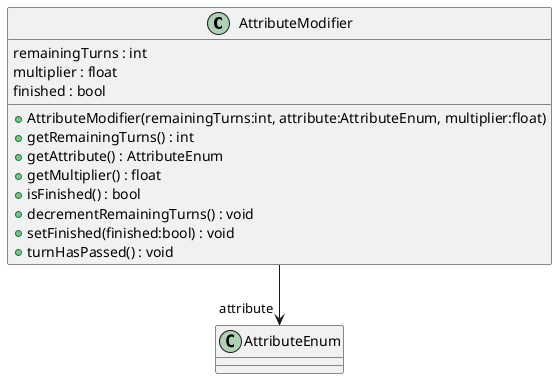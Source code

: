 @startuml
class AttributeModifier {
    remainingTurns : int
    multiplier : float
    finished : bool
    + AttributeModifier(remainingTurns:int, attribute:AttributeEnum, multiplier:float)
    + getRemainingTurns() : int
    + getAttribute() : AttributeEnum
    + getMultiplier() : float
    + isFinished() : bool
    + decrementRemainingTurns() : void
    + setFinished(finished:bool) : void
    + turnHasPassed() : void
}
AttributeModifier --> "attribute" AttributeEnum
@enduml
